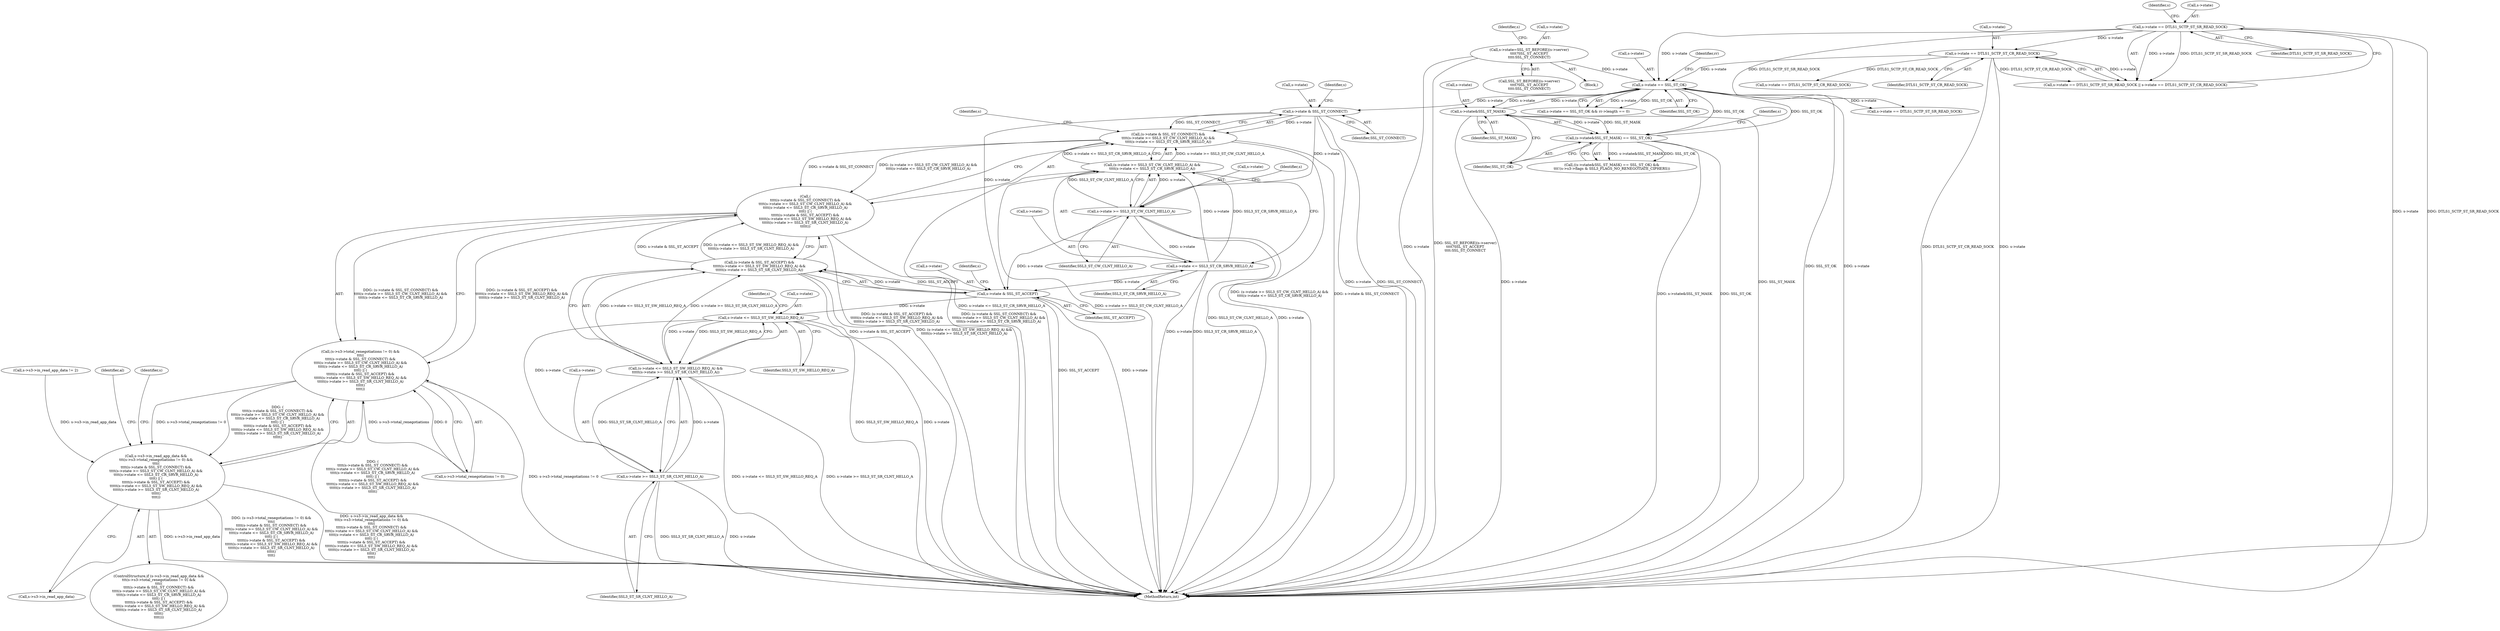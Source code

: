 digraph "0_openssl_103b171d8fc282ef435f8de9afbf7782e312961f_3@pointer" {
"1001635" [label="(Call,s->state & SSL_ST_CONNECT)"];
"1000294" [label="(Call,s->state == SSL_ST_OK)"];
"1001486" [label="(Call,s->state&SSL_ST_MASK)"];
"1001501" [label="(Call,s->state=SSL_ST_BEFORE|(s->server)\n\t\t\t\t?SSL_ST_ACCEPT\n\t\t\t\t:SSL_ST_CONNECT)"];
"1000239" [label="(Call,s->state == DTLS1_SCTP_ST_SR_READ_SOCK)"];
"1000244" [label="(Call,s->state == DTLS1_SCTP_ST_CR_READ_SOCK)"];
"1001485" [label="(Call,(s->state&SSL_ST_MASK) == SSL_ST_OK)"];
"1001634" [label="(Call,(s->state & SSL_ST_CONNECT) &&\n\t\t\t\t(s->state >= SSL3_ST_CW_CLNT_HELLO_A) &&\n\t\t\t\t(s->state <= SSL3_ST_CR_SRVR_HELLO_A))"];
"1001633" [label="(Call,(\n\t\t\t\t(s->state & SSL_ST_CONNECT) &&\n\t\t\t\t(s->state >= SSL3_ST_CW_CLNT_HELLO_A) &&\n\t\t\t\t(s->state <= SSL3_ST_CR_SRVR_HELLO_A)\n\t\t\t\t) || (\n\t\t\t\t\t(s->state & SSL_ST_ACCEPT) &&\n\t\t\t\t\t(s->state <= SSL3_ST_SW_HELLO_REQ_A) &&\n\t\t\t\t\t(s->state >= SSL3_ST_SR_CLNT_HELLO_A)\n\t\t\t\t\t))"];
"1001625" [label="(Call,(s->s3->total_renegotiations != 0) &&\n\t\t\t((\n\t\t\t\t(s->state & SSL_ST_CONNECT) &&\n\t\t\t\t(s->state >= SSL3_ST_CW_CLNT_HELLO_A) &&\n\t\t\t\t(s->state <= SSL3_ST_CR_SRVR_HELLO_A)\n\t\t\t\t) || (\n\t\t\t\t\t(s->state & SSL_ST_ACCEPT) &&\n\t\t\t\t\t(s->state <= SSL3_ST_SW_HELLO_REQ_A) &&\n\t\t\t\t\t(s->state >= SSL3_ST_SR_CLNT_HELLO_A)\n\t\t\t\t\t)\n\t\t\t\t))"];
"1001619" [label="(Call,s->s3->in_read_app_data &&\n\t\t\t(s->s3->total_renegotiations != 0) &&\n\t\t\t((\n\t\t\t\t(s->state & SSL_ST_CONNECT) &&\n\t\t\t\t(s->state >= SSL3_ST_CW_CLNT_HELLO_A) &&\n\t\t\t\t(s->state <= SSL3_ST_CR_SRVR_HELLO_A)\n\t\t\t\t) || (\n\t\t\t\t\t(s->state & SSL_ST_ACCEPT) &&\n\t\t\t\t\t(s->state <= SSL3_ST_SW_HELLO_REQ_A) &&\n\t\t\t\t\t(s->state >= SSL3_ST_SR_CLNT_HELLO_A)\n\t\t\t\t\t)\n\t\t\t\t))"];
"1001641" [label="(Call,s->state >= SSL3_ST_CW_CLNT_HELLO_A)"];
"1001640" [label="(Call,(s->state >= SSL3_ST_CW_CLNT_HELLO_A) &&\n\t\t\t\t(s->state <= SSL3_ST_CR_SRVR_HELLO_A))"];
"1001646" [label="(Call,s->state <= SSL3_ST_CR_SRVR_HELLO_A)"];
"1001652" [label="(Call,s->state & SSL_ST_ACCEPT)"];
"1001651" [label="(Call,(s->state & SSL_ST_ACCEPT) &&\n\t\t\t\t\t(s->state <= SSL3_ST_SW_HELLO_REQ_A) &&\n\t\t\t\t\t(s->state >= SSL3_ST_SR_CLNT_HELLO_A))"];
"1001658" [label="(Call,s->state <= SSL3_ST_SW_HELLO_REQ_A)"];
"1001657" [label="(Call,(s->state <= SSL3_ST_SW_HELLO_REQ_A) &&\n\t\t\t\t\t(s->state >= SSL3_ST_SR_CLNT_HELLO_A))"];
"1001663" [label="(Call,s->state >= SSL3_ST_SR_CLNT_HELLO_A)"];
"1001667" [label="(Identifier,SSL3_ST_SR_CLNT_HELLO_A)"];
"1001643" [label="(Identifier,s)"];
"1001486" [label="(Call,s->state&SSL_ST_MASK)"];
"1001651" [label="(Call,(s->state & SSL_ST_ACCEPT) &&\n\t\t\t\t\t(s->state <= SSL3_ST_SW_HELLO_REQ_A) &&\n\t\t\t\t\t(s->state >= SSL3_ST_SR_CLNT_HELLO_A))"];
"1000246" [label="(Identifier,s)"];
"1001490" [label="(Identifier,SSL_ST_MASK)"];
"1001656" [label="(Identifier,SSL_ST_ACCEPT)"];
"1001682" [label="(Identifier,al)"];
"1001660" [label="(Identifier,s)"];
"1000243" [label="(Identifier,DTLS1_SCTP_ST_SR_READ_SOCK)"];
"1001641" [label="(Call,s->state >= SSL3_ST_CW_CLNT_HELLO_A)"];
"1000293" [label="(Call,s->state == SSL_ST_OK && rr->length == 0)"];
"1001642" [label="(Call,s->state)"];
"1000295" [label="(Call,s->state)"];
"1000245" [label="(Call,s->state)"];
"1000294" [label="(Call,s->state == SSL_ST_OK)"];
"1000298" [label="(Identifier,SSL_ST_OK)"];
"1001515" [label="(Identifier,s)"];
"1000244" [label="(Call,s->state == DTLS1_SCTP_ST_CR_READ_SOCK)"];
"1001620" [label="(Call,s->s3->in_read_app_data)"];
"1001659" [label="(Call,s->state)"];
"1001639" [label="(Identifier,SSL_ST_CONNECT)"];
"1001487" [label="(Call,s->state)"];
"1001491" [label="(Identifier,SSL_ST_OK)"];
"1001672" [label="(Identifier,s)"];
"1001635" [label="(Call,s->state & SSL_ST_CONNECT)"];
"1001502" [label="(Call,s->state)"];
"1001654" [label="(Identifier,s)"];
"1001645" [label="(Identifier,SSL3_ST_CW_CLNT_HELLO_A)"];
"1001501" [label="(Call,s->state=SSL_ST_BEFORE|(s->server)\n\t\t\t\t?SSL_ST_ACCEPT\n\t\t\t\t:SSL_ST_CONNECT)"];
"1000240" [label="(Call,s->state)"];
"1001496" [label="(Identifier,s)"];
"1000574" [label="(Call,s->state == DTLS1_SCTP_ST_CR_READ_SOCK)"];
"1001625" [label="(Call,(s->s3->total_renegotiations != 0) &&\n\t\t\t((\n\t\t\t\t(s->state & SSL_ST_CONNECT) &&\n\t\t\t\t(s->state >= SSL3_ST_CW_CLNT_HELLO_A) &&\n\t\t\t\t(s->state <= SSL3_ST_CR_SRVR_HELLO_A)\n\t\t\t\t) || (\n\t\t\t\t\t(s->state & SSL_ST_ACCEPT) &&\n\t\t\t\t\t(s->state <= SSL3_ST_SW_HELLO_REQ_A) &&\n\t\t\t\t\t(s->state >= SSL3_ST_SR_CLNT_HELLO_A)\n\t\t\t\t\t)\n\t\t\t\t))"];
"1001658" [label="(Call,s->state <= SSL3_ST_SW_HELLO_REQ_A)"];
"1001697" [label="(MethodReturn,int)"];
"1001648" [label="(Identifier,s)"];
"1001653" [label="(Call,s->state)"];
"1000301" [label="(Identifier,rr)"];
"1001664" [label="(Call,s->state)"];
"1000569" [label="(Call,s->state == DTLS1_SCTP_ST_SR_READ_SOCK)"];
"1001505" [label="(Call,SSL_ST_BEFORE|(s->server)\n\t\t\t\t?SSL_ST_ACCEPT\n\t\t\t\t:SSL_ST_CONNECT)"];
"1001626" [label="(Call,s->s3->total_renegotiations != 0)"];
"1000248" [label="(Identifier,DTLS1_SCTP_ST_CR_READ_SOCK)"];
"1001650" [label="(Identifier,SSL3_ST_CR_SRVR_HELLO_A)"];
"1001485" [label="(Call,(s->state&SSL_ST_MASK) == SSL_ST_OK)"];
"1001646" [label="(Call,s->state <= SSL3_ST_CR_SRVR_HELLO_A)"];
"1001618" [label="(ControlStructure,if (s->s3->in_read_app_data &&\n\t\t\t(s->s3->total_renegotiations != 0) &&\n\t\t\t((\n\t\t\t\t(s->state & SSL_ST_CONNECT) &&\n\t\t\t\t(s->state >= SSL3_ST_CW_CLNT_HELLO_A) &&\n\t\t\t\t(s->state <= SSL3_ST_CR_SRVR_HELLO_A)\n\t\t\t\t) || (\n\t\t\t\t\t(s->state & SSL_ST_ACCEPT) &&\n\t\t\t\t\t(s->state <= SSL3_ST_SW_HELLO_REQ_A) &&\n\t\t\t\t\t(s->state >= SSL3_ST_SR_CLNT_HELLO_A)\n\t\t\t\t\t)\n\t\t\t\t)))"];
"1001484" [label="(Call,((s->state&SSL_ST_MASK) == SSL_ST_OK) &&\n\t\t\t!(s->s3->flags & SSL3_FLAGS_NO_RENEGOTIATE_CIPHERS))"];
"1001619" [label="(Call,s->s3->in_read_app_data &&\n\t\t\t(s->s3->total_renegotiations != 0) &&\n\t\t\t((\n\t\t\t\t(s->state & SSL_ST_CONNECT) &&\n\t\t\t\t(s->state >= SSL3_ST_CW_CLNT_HELLO_A) &&\n\t\t\t\t(s->state <= SSL3_ST_CR_SRVR_HELLO_A)\n\t\t\t\t) || (\n\t\t\t\t\t(s->state & SSL_ST_ACCEPT) &&\n\t\t\t\t\t(s->state <= SSL3_ST_SW_HELLO_REQ_A) &&\n\t\t\t\t\t(s->state >= SSL3_ST_SR_CLNT_HELLO_A)\n\t\t\t\t\t)\n\t\t\t\t))"];
"1001647" [label="(Call,s->state)"];
"1001636" [label="(Call,s->state)"];
"1000238" [label="(Call,s->state == DTLS1_SCTP_ST_SR_READ_SOCK || s->state == DTLS1_SCTP_ST_CR_READ_SOCK)"];
"1001640" [label="(Call,(s->state >= SSL3_ST_CW_CLNT_HELLO_A) &&\n\t\t\t\t(s->state <= SSL3_ST_CR_SRVR_HELLO_A))"];
"1001665" [label="(Identifier,s)"];
"1001657" [label="(Call,(s->state <= SSL3_ST_SW_HELLO_REQ_A) &&\n\t\t\t\t\t(s->state >= SSL3_ST_SR_CLNT_HELLO_A))"];
"1001500" [label="(Block,)"];
"1001662" [label="(Identifier,SSL3_ST_SW_HELLO_REQ_A)"];
"1001652" [label="(Call,s->state & SSL_ST_ACCEPT)"];
"1000239" [label="(Call,s->state == DTLS1_SCTP_ST_SR_READ_SOCK)"];
"1001633" [label="(Call,(\n\t\t\t\t(s->state & SSL_ST_CONNECT) &&\n\t\t\t\t(s->state >= SSL3_ST_CW_CLNT_HELLO_A) &&\n\t\t\t\t(s->state <= SSL3_ST_CR_SRVR_HELLO_A)\n\t\t\t\t) || (\n\t\t\t\t\t(s->state & SSL_ST_ACCEPT) &&\n\t\t\t\t\t(s->state <= SSL3_ST_SW_HELLO_REQ_A) &&\n\t\t\t\t\t(s->state >= SSL3_ST_SR_CLNT_HELLO_A)\n\t\t\t\t\t))"];
"1001663" [label="(Call,s->state >= SSL3_ST_SR_CLNT_HELLO_A)"];
"1001634" [label="(Call,(s->state & SSL_ST_CONNECT) &&\n\t\t\t\t(s->state >= SSL3_ST_CW_CLNT_HELLO_A) &&\n\t\t\t\t(s->state <= SSL3_ST_CR_SRVR_HELLO_A))"];
"1000249" [label="(Call,s->s3->in_read_app_data != 2)"];
"1001635" -> "1001634"  [label="AST: "];
"1001635" -> "1001639"  [label="CFG: "];
"1001636" -> "1001635"  [label="AST: "];
"1001639" -> "1001635"  [label="AST: "];
"1001643" -> "1001635"  [label="CFG: "];
"1001634" -> "1001635"  [label="CFG: "];
"1001635" -> "1001697"  [label="DDG: s->state"];
"1001635" -> "1001697"  [label="DDG: SSL_ST_CONNECT"];
"1001635" -> "1001634"  [label="DDG: s->state"];
"1001635" -> "1001634"  [label="DDG: SSL_ST_CONNECT"];
"1000294" -> "1001635"  [label="DDG: s->state"];
"1001635" -> "1001641"  [label="DDG: s->state"];
"1001635" -> "1001652"  [label="DDG: s->state"];
"1000294" -> "1000293"  [label="AST: "];
"1000294" -> "1000298"  [label="CFG: "];
"1000295" -> "1000294"  [label="AST: "];
"1000298" -> "1000294"  [label="AST: "];
"1000301" -> "1000294"  [label="CFG: "];
"1000293" -> "1000294"  [label="CFG: "];
"1000294" -> "1001697"  [label="DDG: SSL_ST_OK"];
"1000294" -> "1001697"  [label="DDG: s->state"];
"1000294" -> "1000293"  [label="DDG: s->state"];
"1000294" -> "1000293"  [label="DDG: SSL_ST_OK"];
"1001486" -> "1000294"  [label="DDG: s->state"];
"1001501" -> "1000294"  [label="DDG: s->state"];
"1000239" -> "1000294"  [label="DDG: s->state"];
"1000244" -> "1000294"  [label="DDG: s->state"];
"1001485" -> "1000294"  [label="DDG: SSL_ST_OK"];
"1000294" -> "1000569"  [label="DDG: s->state"];
"1000294" -> "1001486"  [label="DDG: s->state"];
"1000294" -> "1001485"  [label="DDG: SSL_ST_OK"];
"1001486" -> "1001485"  [label="AST: "];
"1001486" -> "1001490"  [label="CFG: "];
"1001487" -> "1001486"  [label="AST: "];
"1001490" -> "1001486"  [label="AST: "];
"1001491" -> "1001486"  [label="CFG: "];
"1001486" -> "1001697"  [label="DDG: s->state"];
"1001486" -> "1001697"  [label="DDG: SSL_ST_MASK"];
"1001486" -> "1001485"  [label="DDG: s->state"];
"1001486" -> "1001485"  [label="DDG: SSL_ST_MASK"];
"1001501" -> "1001500"  [label="AST: "];
"1001501" -> "1001505"  [label="CFG: "];
"1001502" -> "1001501"  [label="AST: "];
"1001505" -> "1001501"  [label="AST: "];
"1001515" -> "1001501"  [label="CFG: "];
"1001501" -> "1001697"  [label="DDG: s->state"];
"1001501" -> "1001697"  [label="DDG: SSL_ST_BEFORE|(s->server)\n\t\t\t\t?SSL_ST_ACCEPT\n\t\t\t\t:SSL_ST_CONNECT"];
"1000239" -> "1000238"  [label="AST: "];
"1000239" -> "1000243"  [label="CFG: "];
"1000240" -> "1000239"  [label="AST: "];
"1000243" -> "1000239"  [label="AST: "];
"1000246" -> "1000239"  [label="CFG: "];
"1000238" -> "1000239"  [label="CFG: "];
"1000239" -> "1001697"  [label="DDG: s->state"];
"1000239" -> "1001697"  [label="DDG: DTLS1_SCTP_ST_SR_READ_SOCK"];
"1000239" -> "1000238"  [label="DDG: s->state"];
"1000239" -> "1000238"  [label="DDG: DTLS1_SCTP_ST_SR_READ_SOCK"];
"1000239" -> "1000244"  [label="DDG: s->state"];
"1000239" -> "1000569"  [label="DDG: DTLS1_SCTP_ST_SR_READ_SOCK"];
"1000244" -> "1000238"  [label="AST: "];
"1000244" -> "1000248"  [label="CFG: "];
"1000245" -> "1000244"  [label="AST: "];
"1000248" -> "1000244"  [label="AST: "];
"1000238" -> "1000244"  [label="CFG: "];
"1000244" -> "1001697"  [label="DDG: DTLS1_SCTP_ST_CR_READ_SOCK"];
"1000244" -> "1001697"  [label="DDG: s->state"];
"1000244" -> "1000238"  [label="DDG: s->state"];
"1000244" -> "1000238"  [label="DDG: DTLS1_SCTP_ST_CR_READ_SOCK"];
"1000244" -> "1000574"  [label="DDG: DTLS1_SCTP_ST_CR_READ_SOCK"];
"1001485" -> "1001484"  [label="AST: "];
"1001485" -> "1001491"  [label="CFG: "];
"1001491" -> "1001485"  [label="AST: "];
"1001496" -> "1001485"  [label="CFG: "];
"1001484" -> "1001485"  [label="CFG: "];
"1001485" -> "1001697"  [label="DDG: s->state&SSL_ST_MASK"];
"1001485" -> "1001697"  [label="DDG: SSL_ST_OK"];
"1001485" -> "1001484"  [label="DDG: s->state&SSL_ST_MASK"];
"1001485" -> "1001484"  [label="DDG: SSL_ST_OK"];
"1001634" -> "1001633"  [label="AST: "];
"1001634" -> "1001640"  [label="CFG: "];
"1001640" -> "1001634"  [label="AST: "];
"1001654" -> "1001634"  [label="CFG: "];
"1001633" -> "1001634"  [label="CFG: "];
"1001634" -> "1001697"  [label="DDG: (s->state >= SSL3_ST_CW_CLNT_HELLO_A) &&\n\t\t\t\t(s->state <= SSL3_ST_CR_SRVR_HELLO_A)"];
"1001634" -> "1001697"  [label="DDG: s->state & SSL_ST_CONNECT"];
"1001634" -> "1001633"  [label="DDG: s->state & SSL_ST_CONNECT"];
"1001634" -> "1001633"  [label="DDG: (s->state >= SSL3_ST_CW_CLNT_HELLO_A) &&\n\t\t\t\t(s->state <= SSL3_ST_CR_SRVR_HELLO_A)"];
"1001640" -> "1001634"  [label="DDG: s->state >= SSL3_ST_CW_CLNT_HELLO_A"];
"1001640" -> "1001634"  [label="DDG: s->state <= SSL3_ST_CR_SRVR_HELLO_A"];
"1001633" -> "1001625"  [label="AST: "];
"1001633" -> "1001651"  [label="CFG: "];
"1001651" -> "1001633"  [label="AST: "];
"1001625" -> "1001633"  [label="CFG: "];
"1001633" -> "1001697"  [label="DDG: (s->state & SSL_ST_ACCEPT) &&\n\t\t\t\t\t(s->state <= SSL3_ST_SW_HELLO_REQ_A) &&\n\t\t\t\t\t(s->state >= SSL3_ST_SR_CLNT_HELLO_A)"];
"1001633" -> "1001697"  [label="DDG: (s->state & SSL_ST_CONNECT) &&\n\t\t\t\t(s->state >= SSL3_ST_CW_CLNT_HELLO_A) &&\n\t\t\t\t(s->state <= SSL3_ST_CR_SRVR_HELLO_A)"];
"1001633" -> "1001625"  [label="DDG: (s->state & SSL_ST_CONNECT) &&\n\t\t\t\t(s->state >= SSL3_ST_CW_CLNT_HELLO_A) &&\n\t\t\t\t(s->state <= SSL3_ST_CR_SRVR_HELLO_A)"];
"1001633" -> "1001625"  [label="DDG: (s->state & SSL_ST_ACCEPT) &&\n\t\t\t\t\t(s->state <= SSL3_ST_SW_HELLO_REQ_A) &&\n\t\t\t\t\t(s->state >= SSL3_ST_SR_CLNT_HELLO_A)"];
"1001651" -> "1001633"  [label="DDG: s->state & SSL_ST_ACCEPT"];
"1001651" -> "1001633"  [label="DDG: (s->state <= SSL3_ST_SW_HELLO_REQ_A) &&\n\t\t\t\t\t(s->state >= SSL3_ST_SR_CLNT_HELLO_A)"];
"1001625" -> "1001619"  [label="AST: "];
"1001625" -> "1001626"  [label="CFG: "];
"1001626" -> "1001625"  [label="AST: "];
"1001619" -> "1001625"  [label="CFG: "];
"1001625" -> "1001697"  [label="DDG: (\n\t\t\t\t(s->state & SSL_ST_CONNECT) &&\n\t\t\t\t(s->state >= SSL3_ST_CW_CLNT_HELLO_A) &&\n\t\t\t\t(s->state <= SSL3_ST_CR_SRVR_HELLO_A)\n\t\t\t\t) || (\n\t\t\t\t\t(s->state & SSL_ST_ACCEPT) &&\n\t\t\t\t\t(s->state <= SSL3_ST_SW_HELLO_REQ_A) &&\n\t\t\t\t\t(s->state >= SSL3_ST_SR_CLNT_HELLO_A)\n\t\t\t\t\t)"];
"1001625" -> "1001697"  [label="DDG: s->s3->total_renegotiations != 0"];
"1001625" -> "1001619"  [label="DDG: s->s3->total_renegotiations != 0"];
"1001625" -> "1001619"  [label="DDG: (\n\t\t\t\t(s->state & SSL_ST_CONNECT) &&\n\t\t\t\t(s->state >= SSL3_ST_CW_CLNT_HELLO_A) &&\n\t\t\t\t(s->state <= SSL3_ST_CR_SRVR_HELLO_A)\n\t\t\t\t) || (\n\t\t\t\t\t(s->state & SSL_ST_ACCEPT) &&\n\t\t\t\t\t(s->state <= SSL3_ST_SW_HELLO_REQ_A) &&\n\t\t\t\t\t(s->state >= SSL3_ST_SR_CLNT_HELLO_A)\n\t\t\t\t\t)"];
"1001626" -> "1001625"  [label="DDG: s->s3->total_renegotiations"];
"1001626" -> "1001625"  [label="DDG: 0"];
"1001619" -> "1001618"  [label="AST: "];
"1001619" -> "1001620"  [label="CFG: "];
"1001620" -> "1001619"  [label="AST: "];
"1001672" -> "1001619"  [label="CFG: "];
"1001682" -> "1001619"  [label="CFG: "];
"1001619" -> "1001697"  [label="DDG: s->s3->in_read_app_data &&\n\t\t\t(s->s3->total_renegotiations != 0) &&\n\t\t\t((\n\t\t\t\t(s->state & SSL_ST_CONNECT) &&\n\t\t\t\t(s->state >= SSL3_ST_CW_CLNT_HELLO_A) &&\n\t\t\t\t(s->state <= SSL3_ST_CR_SRVR_HELLO_A)\n\t\t\t\t) || (\n\t\t\t\t\t(s->state & SSL_ST_ACCEPT) &&\n\t\t\t\t\t(s->state <= SSL3_ST_SW_HELLO_REQ_A) &&\n\t\t\t\t\t(s->state >= SSL3_ST_SR_CLNT_HELLO_A)\n\t\t\t\t\t)\n\t\t\t\t)"];
"1001619" -> "1001697"  [label="DDG: s->s3->in_read_app_data"];
"1001619" -> "1001697"  [label="DDG: (s->s3->total_renegotiations != 0) &&\n\t\t\t((\n\t\t\t\t(s->state & SSL_ST_CONNECT) &&\n\t\t\t\t(s->state >= SSL3_ST_CW_CLNT_HELLO_A) &&\n\t\t\t\t(s->state <= SSL3_ST_CR_SRVR_HELLO_A)\n\t\t\t\t) || (\n\t\t\t\t\t(s->state & SSL_ST_ACCEPT) &&\n\t\t\t\t\t(s->state <= SSL3_ST_SW_HELLO_REQ_A) &&\n\t\t\t\t\t(s->state >= SSL3_ST_SR_CLNT_HELLO_A)\n\t\t\t\t\t)\n\t\t\t\t)"];
"1000249" -> "1001619"  [label="DDG: s->s3->in_read_app_data"];
"1001641" -> "1001640"  [label="AST: "];
"1001641" -> "1001645"  [label="CFG: "];
"1001642" -> "1001641"  [label="AST: "];
"1001645" -> "1001641"  [label="AST: "];
"1001648" -> "1001641"  [label="CFG: "];
"1001640" -> "1001641"  [label="CFG: "];
"1001641" -> "1001697"  [label="DDG: SSL3_ST_CW_CLNT_HELLO_A"];
"1001641" -> "1001697"  [label="DDG: s->state"];
"1001641" -> "1001640"  [label="DDG: s->state"];
"1001641" -> "1001640"  [label="DDG: SSL3_ST_CW_CLNT_HELLO_A"];
"1001641" -> "1001646"  [label="DDG: s->state"];
"1001641" -> "1001652"  [label="DDG: s->state"];
"1001640" -> "1001646"  [label="CFG: "];
"1001646" -> "1001640"  [label="AST: "];
"1001640" -> "1001697"  [label="DDG: s->state <= SSL3_ST_CR_SRVR_HELLO_A"];
"1001640" -> "1001697"  [label="DDG: s->state >= SSL3_ST_CW_CLNT_HELLO_A"];
"1001646" -> "1001640"  [label="DDG: s->state"];
"1001646" -> "1001640"  [label="DDG: SSL3_ST_CR_SRVR_HELLO_A"];
"1001646" -> "1001650"  [label="CFG: "];
"1001647" -> "1001646"  [label="AST: "];
"1001650" -> "1001646"  [label="AST: "];
"1001646" -> "1001697"  [label="DDG: SSL3_ST_CR_SRVR_HELLO_A"];
"1001646" -> "1001697"  [label="DDG: s->state"];
"1001646" -> "1001652"  [label="DDG: s->state"];
"1001652" -> "1001651"  [label="AST: "];
"1001652" -> "1001656"  [label="CFG: "];
"1001653" -> "1001652"  [label="AST: "];
"1001656" -> "1001652"  [label="AST: "];
"1001660" -> "1001652"  [label="CFG: "];
"1001651" -> "1001652"  [label="CFG: "];
"1001652" -> "1001697"  [label="DDG: SSL_ST_ACCEPT"];
"1001652" -> "1001697"  [label="DDG: s->state"];
"1001652" -> "1001651"  [label="DDG: s->state"];
"1001652" -> "1001651"  [label="DDG: SSL_ST_ACCEPT"];
"1001652" -> "1001658"  [label="DDG: s->state"];
"1001651" -> "1001657"  [label="CFG: "];
"1001657" -> "1001651"  [label="AST: "];
"1001651" -> "1001697"  [label="DDG: s->state & SSL_ST_ACCEPT"];
"1001651" -> "1001697"  [label="DDG: (s->state <= SSL3_ST_SW_HELLO_REQ_A) &&\n\t\t\t\t\t(s->state >= SSL3_ST_SR_CLNT_HELLO_A)"];
"1001657" -> "1001651"  [label="DDG: s->state <= SSL3_ST_SW_HELLO_REQ_A"];
"1001657" -> "1001651"  [label="DDG: s->state >= SSL3_ST_SR_CLNT_HELLO_A"];
"1001658" -> "1001657"  [label="AST: "];
"1001658" -> "1001662"  [label="CFG: "];
"1001659" -> "1001658"  [label="AST: "];
"1001662" -> "1001658"  [label="AST: "];
"1001665" -> "1001658"  [label="CFG: "];
"1001657" -> "1001658"  [label="CFG: "];
"1001658" -> "1001697"  [label="DDG: SSL3_ST_SW_HELLO_REQ_A"];
"1001658" -> "1001697"  [label="DDG: s->state"];
"1001658" -> "1001657"  [label="DDG: s->state"];
"1001658" -> "1001657"  [label="DDG: SSL3_ST_SW_HELLO_REQ_A"];
"1001658" -> "1001663"  [label="DDG: s->state"];
"1001657" -> "1001663"  [label="CFG: "];
"1001663" -> "1001657"  [label="AST: "];
"1001657" -> "1001697"  [label="DDG: s->state <= SSL3_ST_SW_HELLO_REQ_A"];
"1001657" -> "1001697"  [label="DDG: s->state >= SSL3_ST_SR_CLNT_HELLO_A"];
"1001663" -> "1001657"  [label="DDG: s->state"];
"1001663" -> "1001657"  [label="DDG: SSL3_ST_SR_CLNT_HELLO_A"];
"1001663" -> "1001667"  [label="CFG: "];
"1001664" -> "1001663"  [label="AST: "];
"1001667" -> "1001663"  [label="AST: "];
"1001663" -> "1001697"  [label="DDG: SSL3_ST_SR_CLNT_HELLO_A"];
"1001663" -> "1001697"  [label="DDG: s->state"];
}
